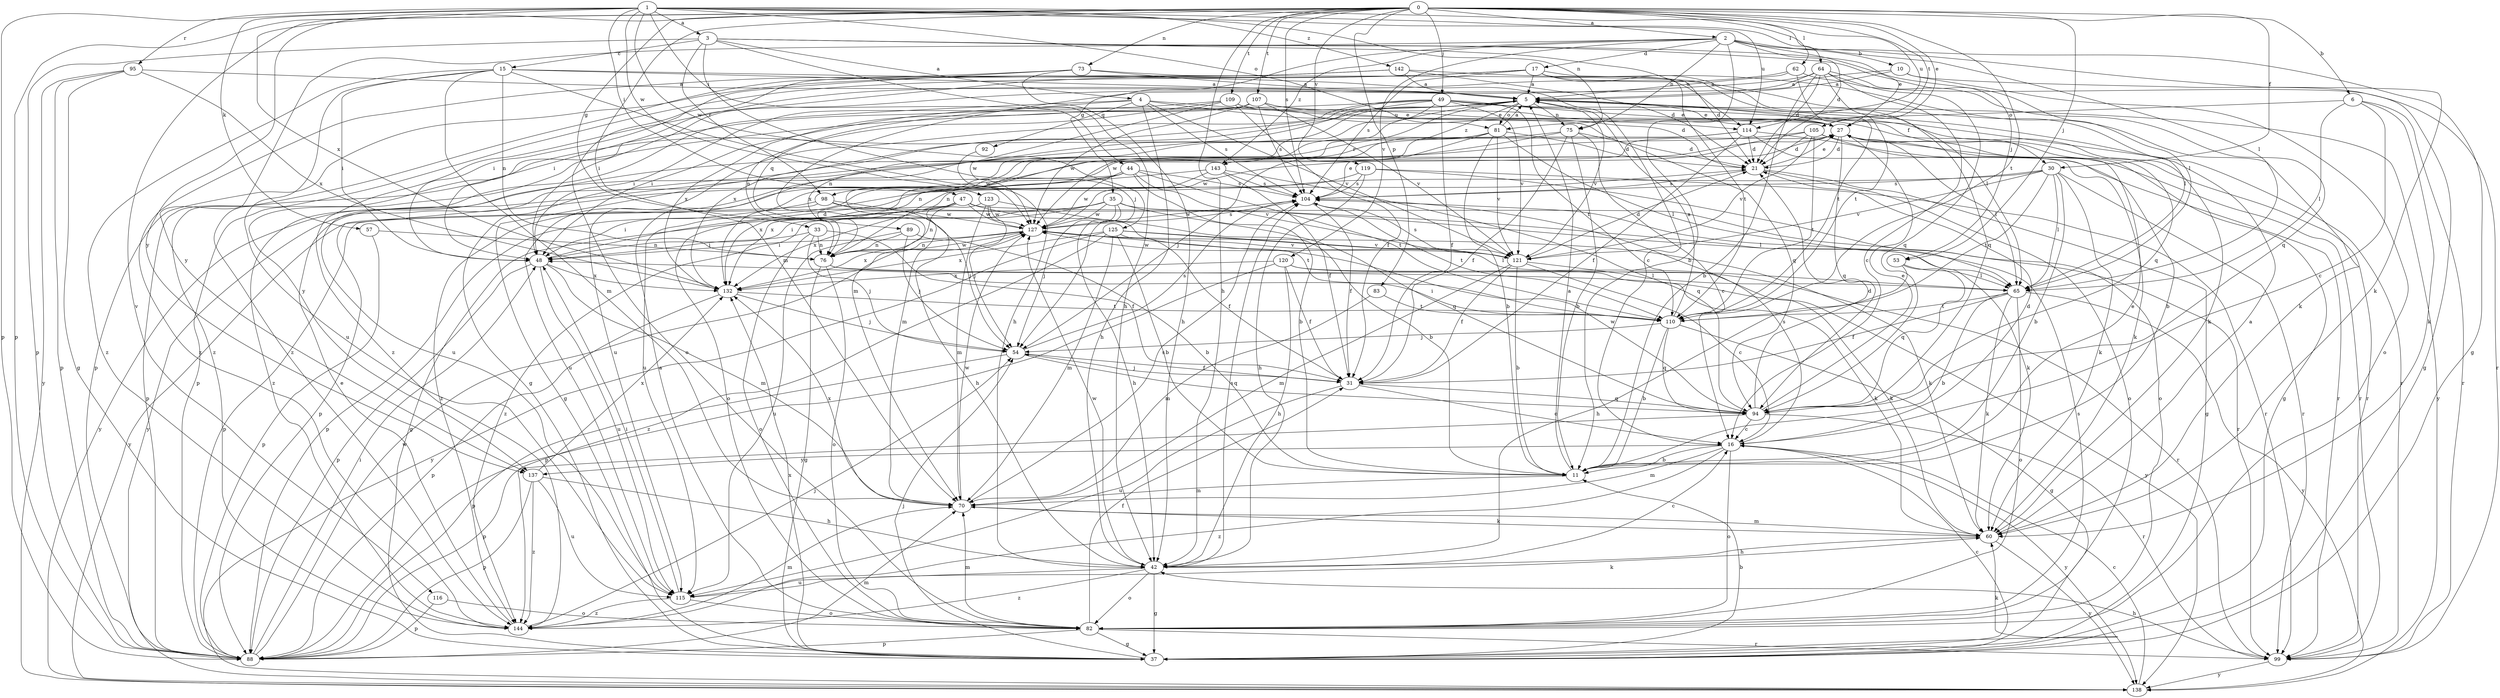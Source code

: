 strict digraph  {
0;
1;
2;
3;
4;
5;
6;
10;
11;
15;
16;
17;
21;
27;
30;
31;
33;
35;
37;
42;
44;
47;
48;
49;
53;
54;
57;
60;
62;
64;
65;
70;
73;
75;
76;
81;
82;
83;
88;
89;
92;
94;
95;
98;
99;
104;
105;
107;
109;
110;
114;
115;
116;
119;
120;
121;
123;
125;
127;
132;
137;
138;
142;
143;
144;
0 -> 2  [label=a];
0 -> 6  [label=b];
0 -> 27  [label=e];
0 -> 30  [label=f];
0 -> 33  [label=g];
0 -> 42  [label=h];
0 -> 49  [label=j];
0 -> 53  [label=j];
0 -> 62  [label=l];
0 -> 70  [label=m];
0 -> 73  [label=n];
0 -> 83  [label=p];
0 -> 88  [label=p];
0 -> 104  [label=s];
0 -> 105  [label=t];
0 -> 107  [label=t];
0 -> 109  [label=t];
0 -> 110  [label=t];
0 -> 114  [label=u];
0 -> 116  [label=v];
0 -> 119  [label=v];
0 -> 137  [label=y];
1 -> 3  [label=a];
1 -> 44  [label=i];
1 -> 47  [label=i];
1 -> 57  [label=k];
1 -> 64  [label=l];
1 -> 65  [label=l];
1 -> 75  [label=n];
1 -> 81  [label=o];
1 -> 88  [label=p];
1 -> 95  [label=r];
1 -> 114  [label=u];
1 -> 123  [label=w];
1 -> 125  [label=w];
1 -> 132  [label=x];
1 -> 142  [label=z];
2 -> 10  [label=b];
2 -> 11  [label=b];
2 -> 17  [label=d];
2 -> 21  [label=d];
2 -> 27  [label=e];
2 -> 35  [label=g];
2 -> 37  [label=g];
2 -> 60  [label=k];
2 -> 75  [label=n];
2 -> 120  [label=v];
2 -> 137  [label=y];
2 -> 143  [label=z];
3 -> 4  [label=a];
3 -> 15  [label=c];
3 -> 42  [label=h];
3 -> 53  [label=j];
3 -> 54  [label=j];
3 -> 65  [label=l];
3 -> 88  [label=p];
3 -> 98  [label=r];
3 -> 114  [label=u];
4 -> 42  [label=h];
4 -> 89  [label=q];
4 -> 92  [label=q];
4 -> 94  [label=q];
4 -> 104  [label=s];
4 -> 114  [label=u];
4 -> 115  [label=u];
4 -> 121  [label=v];
5 -> 27  [label=e];
5 -> 30  [label=f];
5 -> 37  [label=g];
5 -> 60  [label=k];
5 -> 75  [label=n];
5 -> 81  [label=o];
5 -> 98  [label=r];
5 -> 121  [label=v];
5 -> 132  [label=x];
5 -> 137  [label=y];
5 -> 143  [label=z];
6 -> 16  [label=c];
6 -> 60  [label=k];
6 -> 65  [label=l];
6 -> 81  [label=o];
6 -> 99  [label=r];
10 -> 5  [label=a];
10 -> 37  [label=g];
10 -> 70  [label=m];
10 -> 82  [label=o];
11 -> 5  [label=a];
11 -> 27  [label=e];
11 -> 70  [label=m];
15 -> 5  [label=a];
15 -> 16  [label=c];
15 -> 42  [label=h];
15 -> 48  [label=i];
15 -> 70  [label=m];
15 -> 76  [label=n];
15 -> 115  [label=u];
15 -> 144  [label=z];
16 -> 11  [label=b];
16 -> 21  [label=d];
16 -> 70  [label=m];
16 -> 82  [label=o];
16 -> 104  [label=s];
16 -> 137  [label=y];
16 -> 138  [label=y];
16 -> 144  [label=z];
17 -> 5  [label=a];
17 -> 21  [label=d];
17 -> 48  [label=i];
17 -> 65  [label=l];
17 -> 88  [label=p];
17 -> 94  [label=q];
17 -> 104  [label=s];
17 -> 110  [label=t];
17 -> 144  [label=z];
21 -> 27  [label=e];
21 -> 37  [label=g];
21 -> 82  [label=o];
21 -> 104  [label=s];
27 -> 21  [label=d];
27 -> 37  [label=g];
27 -> 65  [label=l];
27 -> 76  [label=n];
27 -> 94  [label=q];
27 -> 99  [label=r];
30 -> 11  [label=b];
30 -> 60  [label=k];
30 -> 65  [label=l];
30 -> 88  [label=p];
30 -> 99  [label=r];
30 -> 104  [label=s];
30 -> 110  [label=t];
30 -> 121  [label=v];
31 -> 16  [label=c];
31 -> 54  [label=j];
31 -> 94  [label=q];
31 -> 115  [label=u];
33 -> 31  [label=f];
33 -> 48  [label=i];
33 -> 54  [label=j];
33 -> 76  [label=n];
33 -> 82  [label=o];
35 -> 42  [label=h];
35 -> 48  [label=i];
35 -> 54  [label=j];
35 -> 65  [label=l];
35 -> 88  [label=p];
35 -> 94  [label=q];
35 -> 127  [label=w];
35 -> 144  [label=z];
37 -> 11  [label=b];
37 -> 16  [label=c];
37 -> 54  [label=j];
37 -> 60  [label=k];
37 -> 132  [label=x];
42 -> 16  [label=c];
42 -> 37  [label=g];
42 -> 82  [label=o];
42 -> 104  [label=s];
42 -> 115  [label=u];
42 -> 127  [label=w];
42 -> 144  [label=z];
44 -> 11  [label=b];
44 -> 82  [label=o];
44 -> 104  [label=s];
44 -> 110  [label=t];
44 -> 121  [label=v];
44 -> 127  [label=w];
44 -> 138  [label=y];
44 -> 144  [label=z];
47 -> 37  [label=g];
47 -> 54  [label=j];
47 -> 88  [label=p];
47 -> 99  [label=r];
47 -> 110  [label=t];
47 -> 127  [label=w];
47 -> 132  [label=x];
48 -> 21  [label=d];
48 -> 70  [label=m];
48 -> 88  [label=p];
48 -> 115  [label=u];
48 -> 132  [label=x];
49 -> 27  [label=e];
49 -> 31  [label=f];
49 -> 48  [label=i];
49 -> 76  [label=n];
49 -> 94  [label=q];
49 -> 110  [label=t];
49 -> 115  [label=u];
49 -> 121  [label=v];
49 -> 127  [label=w];
49 -> 132  [label=x];
49 -> 138  [label=y];
53 -> 42  [label=h];
53 -> 65  [label=l];
53 -> 94  [label=q];
54 -> 31  [label=f];
54 -> 88  [label=p];
54 -> 94  [label=q];
54 -> 104  [label=s];
57 -> 76  [label=n];
57 -> 88  [label=p];
60 -> 5  [label=a];
60 -> 42  [label=h];
60 -> 70  [label=m];
60 -> 138  [label=y];
62 -> 5  [label=a];
62 -> 94  [label=q];
62 -> 110  [label=t];
62 -> 144  [label=z];
64 -> 5  [label=a];
64 -> 11  [label=b];
64 -> 16  [label=c];
64 -> 21  [label=d];
64 -> 48  [label=i];
64 -> 94  [label=q];
64 -> 99  [label=r];
64 -> 110  [label=t];
65 -> 11  [label=b];
65 -> 31  [label=f];
65 -> 60  [label=k];
65 -> 82  [label=o];
65 -> 110  [label=t];
65 -> 138  [label=y];
70 -> 60  [label=k];
70 -> 104  [label=s];
70 -> 127  [label=w];
70 -> 132  [label=x];
73 -> 5  [label=a];
73 -> 42  [label=h];
73 -> 65  [label=l];
73 -> 82  [label=o];
73 -> 144  [label=z];
75 -> 11  [label=b];
75 -> 16  [label=c];
75 -> 21  [label=d];
75 -> 31  [label=f];
75 -> 37  [label=g];
75 -> 76  [label=n];
76 -> 37  [label=g];
76 -> 60  [label=k];
76 -> 82  [label=o];
76 -> 99  [label=r];
76 -> 127  [label=w];
81 -> 5  [label=a];
81 -> 11  [label=b];
81 -> 21  [label=d];
81 -> 54  [label=j];
81 -> 65  [label=l];
81 -> 70  [label=m];
81 -> 88  [label=p];
81 -> 121  [label=v];
82 -> 5  [label=a];
82 -> 31  [label=f];
82 -> 37  [label=g];
82 -> 70  [label=m];
82 -> 88  [label=p];
82 -> 99  [label=r];
82 -> 104  [label=s];
83 -> 70  [label=m];
83 -> 110  [label=t];
88 -> 48  [label=i];
88 -> 70  [label=m];
88 -> 127  [label=w];
89 -> 11  [label=b];
89 -> 54  [label=j];
89 -> 76  [label=n];
89 -> 115  [label=u];
92 -> 127  [label=w];
94 -> 16  [label=c];
94 -> 21  [label=d];
94 -> 27  [label=e];
94 -> 88  [label=p];
94 -> 99  [label=r];
94 -> 127  [label=w];
95 -> 5  [label=a];
95 -> 37  [label=g];
95 -> 88  [label=p];
95 -> 132  [label=x];
95 -> 138  [label=y];
98 -> 42  [label=h];
98 -> 48  [label=i];
98 -> 60  [label=k];
98 -> 127  [label=w];
98 -> 138  [label=y];
99 -> 42  [label=h];
99 -> 138  [label=y];
104 -> 27  [label=e];
104 -> 31  [label=f];
104 -> 110  [label=t];
104 -> 127  [label=w];
105 -> 11  [label=b];
105 -> 21  [label=d];
105 -> 99  [label=r];
105 -> 110  [label=t];
105 -> 115  [label=u];
105 -> 121  [label=v];
105 -> 127  [label=w];
107 -> 27  [label=e];
107 -> 48  [label=i];
107 -> 99  [label=r];
107 -> 104  [label=s];
107 -> 121  [label=v];
107 -> 127  [label=w];
107 -> 132  [label=x];
109 -> 21  [label=d];
109 -> 27  [label=e];
109 -> 31  [label=f];
109 -> 76  [label=n];
109 -> 88  [label=p];
109 -> 127  [label=w];
110 -> 5  [label=a];
110 -> 11  [label=b];
110 -> 37  [label=g];
110 -> 48  [label=i];
110 -> 54  [label=j];
110 -> 94  [label=q];
114 -> 21  [label=d];
114 -> 31  [label=f];
114 -> 60  [label=k];
114 -> 99  [label=r];
114 -> 115  [label=u];
114 -> 144  [label=z];
115 -> 48  [label=i];
115 -> 60  [label=k];
115 -> 82  [label=o];
115 -> 144  [label=z];
116 -> 82  [label=o];
116 -> 88  [label=p];
119 -> 42  [label=h];
119 -> 82  [label=o];
119 -> 99  [label=r];
119 -> 104  [label=s];
119 -> 132  [label=x];
120 -> 31  [label=f];
120 -> 42  [label=h];
120 -> 60  [label=k];
120 -> 88  [label=p];
120 -> 132  [label=x];
120 -> 138  [label=y];
121 -> 11  [label=b];
121 -> 16  [label=c];
121 -> 21  [label=d];
121 -> 31  [label=f];
121 -> 65  [label=l];
121 -> 70  [label=m];
121 -> 104  [label=s];
121 -> 127  [label=w];
123 -> 11  [label=b];
123 -> 54  [label=j];
123 -> 70  [label=m];
123 -> 76  [label=n];
123 -> 127  [label=w];
125 -> 11  [label=b];
125 -> 31  [label=f];
125 -> 65  [label=l];
125 -> 70  [label=m];
125 -> 121  [label=v];
125 -> 132  [label=x];
125 -> 138  [label=y];
125 -> 144  [label=z];
127 -> 48  [label=i];
127 -> 60  [label=k];
127 -> 76  [label=n];
127 -> 104  [label=s];
127 -> 121  [label=v];
127 -> 132  [label=x];
132 -> 54  [label=j];
132 -> 88  [label=p];
132 -> 110  [label=t];
137 -> 42  [label=h];
137 -> 88  [label=p];
137 -> 115  [label=u];
137 -> 132  [label=x];
137 -> 144  [label=z];
138 -> 16  [label=c];
142 -> 5  [label=a];
142 -> 21  [label=d];
142 -> 48  [label=i];
142 -> 60  [label=k];
142 -> 144  [label=z];
143 -> 31  [label=f];
143 -> 94  [label=q];
143 -> 104  [label=s];
143 -> 132  [label=x];
143 -> 138  [label=y];
144 -> 27  [label=e];
144 -> 54  [label=j];
144 -> 70  [label=m];
}
